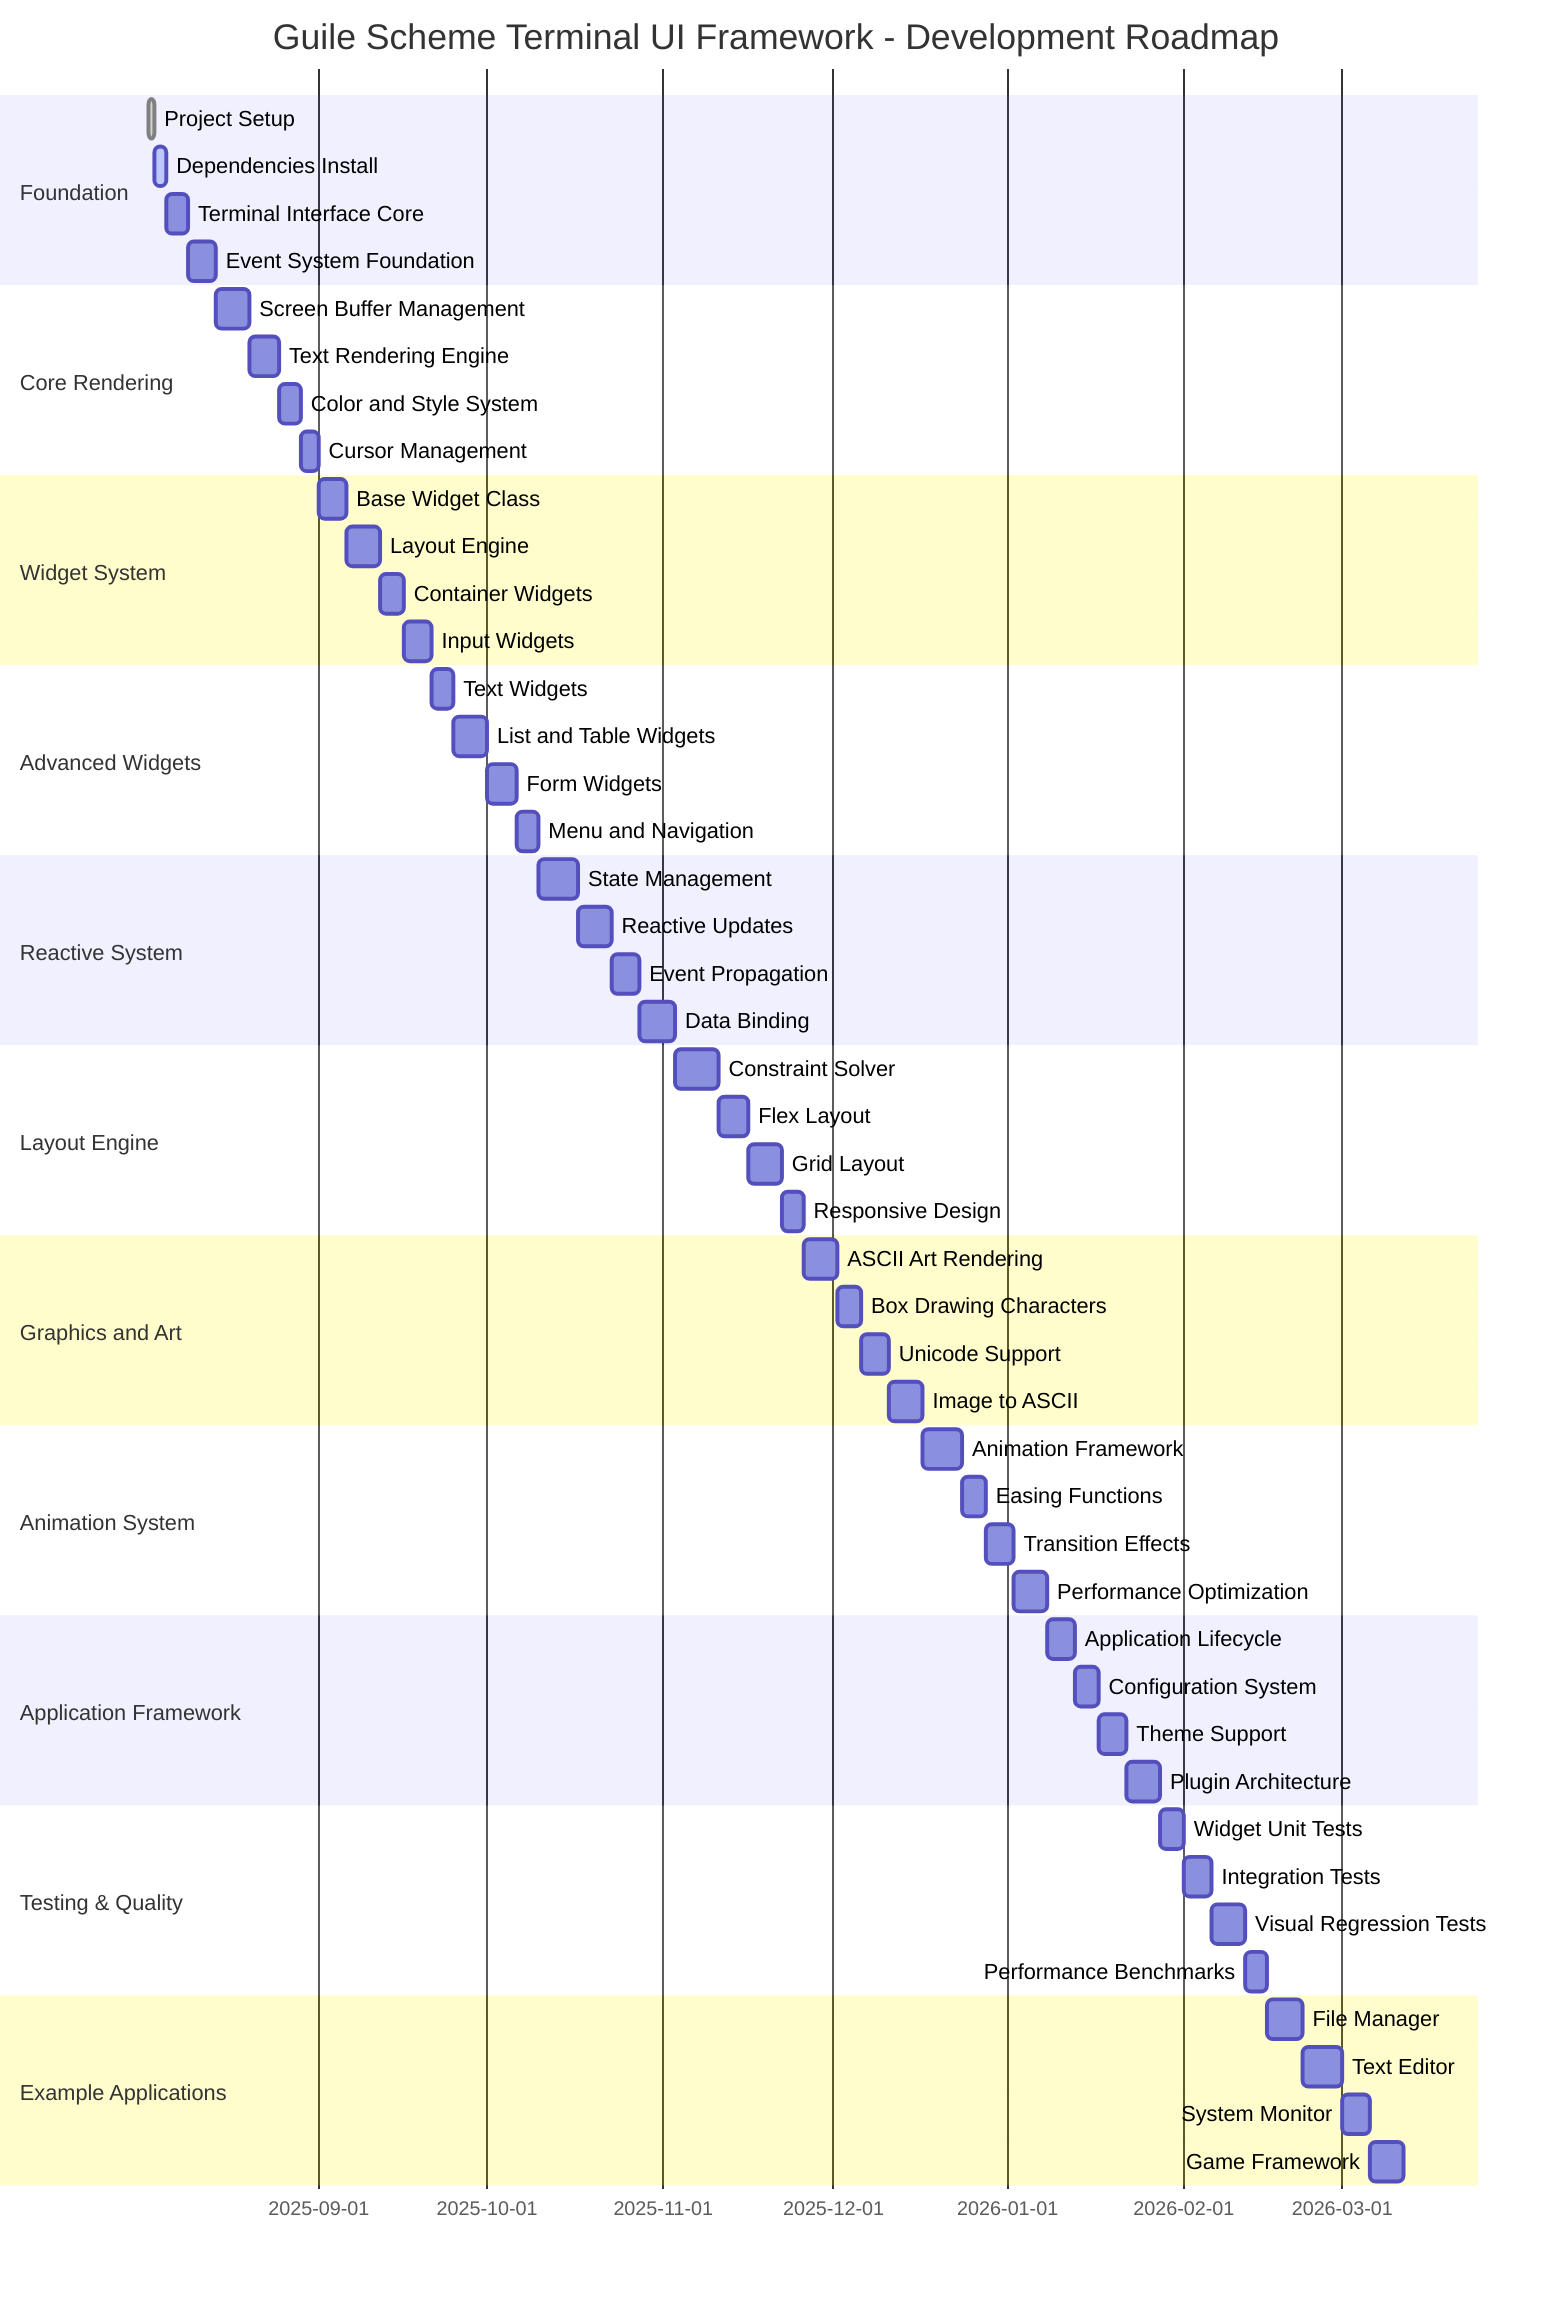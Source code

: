 gantt
    title Guile Scheme Terminal UI Framework - Development Roadmap
    dateFormat  YYYY-MM-DD
    section Foundation
    Project Setup           :done,    setup, 2025-08-02, 1d
    Dependencies Install    :active,  deps, 2025-08-03, 2d
    Terminal Interface Core :         terminal, after deps, 4d
    Event System Foundation :         events, after terminal, 5d
    
    section Core Rendering
    Screen Buffer Management:         buffer, after events, 6d
    Text Rendering Engine   :         text-render, after buffer, 5d
    Color and Style System  :         colors, after text-render, 4d
    Cursor Management       :         cursor, after colors, 3d
    
    section Widget System
    Base Widget Class       :         base-widget, after cursor, 5d
    Layout Engine           :         layout, after base-widget, 6d
    Container Widgets       :         containers, after layout, 4d
    Input Widgets           :         inputs, after containers, 5d
    
    section Advanced Widgets
    Text Widgets            :         text-widgets, after inputs, 4d
    List and Table Widgets  :         lists, after text-widgets, 6d
    Form Widgets            :         forms, after lists, 5d
    Menu and Navigation     :         menus, after forms, 4d
    
    section Reactive System
    State Management        :         state, after menus, 7d
    Reactive Updates        :         reactive, after state, 6d
    Event Propagation       :         propagation, after reactive, 5d
    Data Binding            :         binding, after propagation, 6d
    
    section Layout Engine
    Constraint Solver       :         constraints, after binding, 8d
    Flex Layout             :         flex, after constraints, 5d
    Grid Layout             :         grid, after flex, 6d
    Responsive Design       :         responsive, after grid, 4d
    
    section Graphics and Art
    ASCII Art Rendering     :         ascii-art, after responsive, 6d
    Box Drawing Characters  :         box-drawing, after ascii-art, 4d
    Unicode Support         :         unicode, after box-drawing, 5d
    Image to ASCII          :         img-ascii, after unicode, 6d
    
    section Animation System
    Animation Framework     :         animation, after img-ascii, 7d
    Easing Functions        :         easing, after animation, 4d
    Transition Effects      :         transitions, after easing, 5d
    Performance Optimization:         perf, after transitions, 6d
    
    section Application Framework
    Application Lifecycle   :         lifecycle, after perf, 5d
    Configuration System    :         config, after lifecycle, 4d
    Theme Support           :         themes, after config, 5d
    Plugin Architecture     :         plugins, after themes, 6d
    
    section Testing & Quality
    Widget Unit Tests       :         widget-tests, after plugins, 4d
    Integration Tests       :         int-tests, after widget-tests, 5d
    Visual Regression Tests :         visual-tests, after int-tests, 6d
    Performance Benchmarks  :         benchmarks, after visual-tests, 4d
    
    section Example Applications
    File Manager            :         file-manager, after benchmarks, 6d
    Text Editor             :         text-editor, after file-manager, 7d
    System Monitor          :         sys-monitor, after text-editor, 5d
    Game Framework          :         games, after sys-monitor, 6d